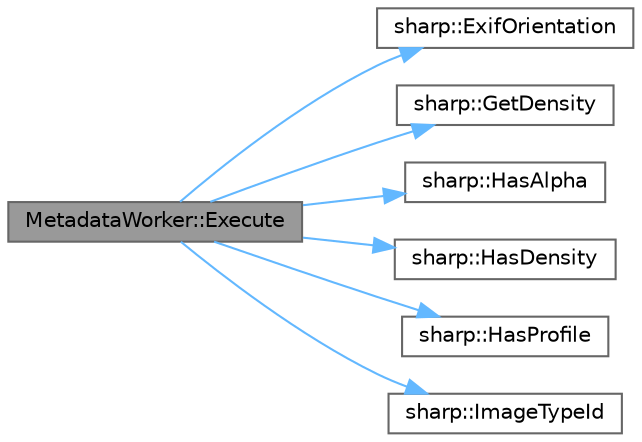 digraph "MetadataWorker::Execute"
{
 // LATEX_PDF_SIZE
  bgcolor="transparent";
  edge [fontname=Helvetica,fontsize=10,labelfontname=Helvetica,labelfontsize=10];
  node [fontname=Helvetica,fontsize=10,shape=box,height=0.2,width=0.4];
  rankdir="LR";
  Node1 [id="Node000001",label="MetadataWorker::Execute",height=0.2,width=0.4,color="gray40", fillcolor="grey60", style="filled", fontcolor="black",tooltip=" "];
  Node1 -> Node2 [id="edge1_Node000001_Node000002",color="steelblue1",style="solid",tooltip=" "];
  Node2 [id="Node000002",label="sharp::ExifOrientation",height=0.2,width=0.4,color="grey40", fillcolor="white", style="filled",URL="$namespacesharp.html#af53887c98ee72b2469b59b8792ccdbd6",tooltip=" "];
  Node1 -> Node3 [id="edge2_Node000001_Node000003",color="steelblue1",style="solid",tooltip=" "];
  Node3 [id="Node000003",label="sharp::GetDensity",height=0.2,width=0.4,color="grey40", fillcolor="white", style="filled",URL="$namespacesharp.html#a2d7f45d8d04e0e10a7782fbadf5ada8d",tooltip=" "];
  Node1 -> Node4 [id="edge3_Node000001_Node000004",color="steelblue1",style="solid",tooltip=" "];
  Node4 [id="Node000004",label="sharp::HasAlpha",height=0.2,width=0.4,color="grey40", fillcolor="white", style="filled",URL="$namespacesharp.html#ae7eb446a5907852c8888411a1d4d1c93",tooltip=" "];
  Node1 -> Node5 [id="edge4_Node000001_Node000005",color="steelblue1",style="solid",tooltip=" "];
  Node5 [id="Node000005",label="sharp::HasDensity",height=0.2,width=0.4,color="grey40", fillcolor="white", style="filled",URL="$namespacesharp.html#a404d5decf879436d5cc8407edcad23d5",tooltip=" "];
  Node1 -> Node6 [id="edge5_Node000001_Node000006",color="steelblue1",style="solid",tooltip=" "];
  Node6 [id="Node000006",label="sharp::HasProfile",height=0.2,width=0.4,color="grey40", fillcolor="white", style="filled",URL="$namespacesharp.html#a417ead3da897b6d636f3fbdd2b8e3810",tooltip=" "];
  Node1 -> Node7 [id="edge6_Node000001_Node000007",color="steelblue1",style="solid",tooltip=" "];
  Node7 [id="Node000007",label="sharp::ImageTypeId",height=0.2,width=0.4,color="grey40", fillcolor="white", style="filled",URL="$namespacesharp.html#ace8b0212e74016d120b94f7050ed4464",tooltip=" "];
}
